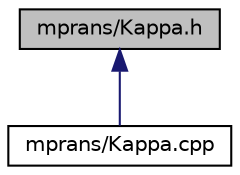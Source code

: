 digraph "mprans/Kappa.h"
{
 // LATEX_PDF_SIZE
  edge [fontname="Helvetica",fontsize="10",labelfontname="Helvetica",labelfontsize="10"];
  node [fontname="Helvetica",fontsize="10",shape=record];
  Node1 [label="mprans/Kappa.h",height=0.2,width=0.4,color="black", fillcolor="grey75", style="filled", fontcolor="black",tooltip=" "];
  Node1 -> Node2 [dir="back",color="midnightblue",fontsize="10",style="solid",fontname="Helvetica"];
  Node2 [label="mprans/Kappa.cpp",height=0.2,width=0.4,color="black", fillcolor="white", style="filled",URL="$d0/d33/Kappa_8cpp.html",tooltip=" "];
}
